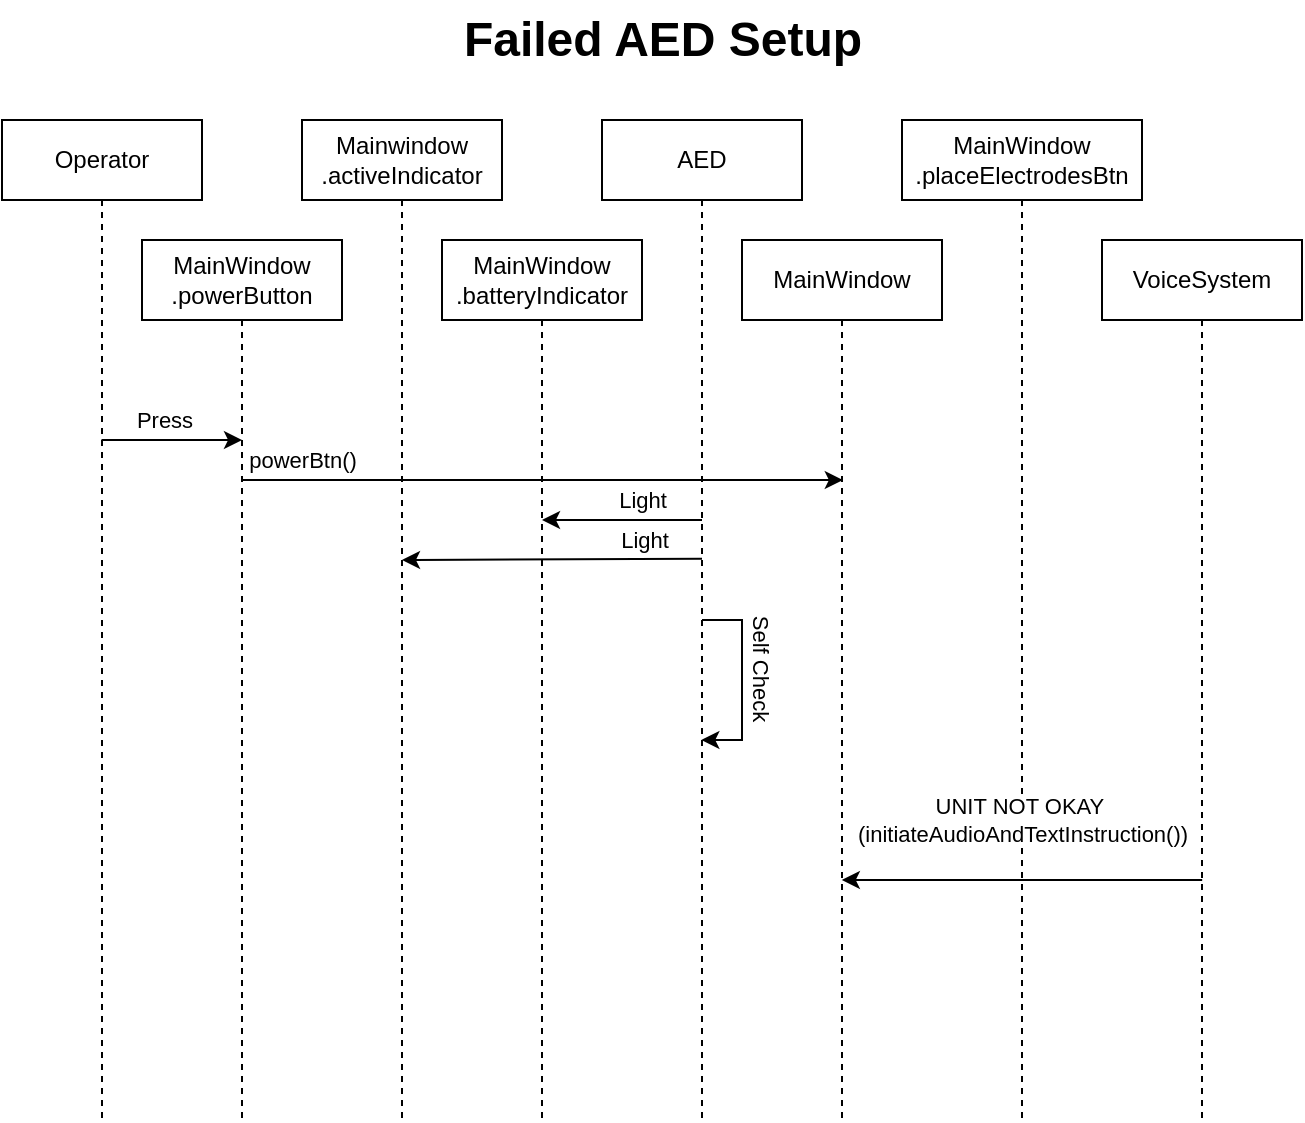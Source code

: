 <mxfile version="22.1.5" type="google">
  <diagram id="C5RBs43oDa-KdzZeNtuy" name="Page-1">
    <mxGraphModel grid="1" page="1" gridSize="10" guides="1" tooltips="1" connect="1" arrows="1" fold="1" pageScale="1" pageWidth="827" pageHeight="1169" math="0" shadow="0">
      <root>
        <mxCell id="WIyWlLk6GJQsqaUBKTNV-0" />
        <mxCell id="WIyWlLk6GJQsqaUBKTNV-1" parent="WIyWlLk6GJQsqaUBKTNV-0" />
        <mxCell id="Ii6EBYF0BPZbq6cMydTG-0" value="Operator" style="shape=umlLifeline;perimeter=lifelinePerimeter;whiteSpace=wrap;html=1;container=0;dropTarget=0;collapsible=0;recursiveResize=0;outlineConnect=0;portConstraint=eastwest;newEdgeStyle={&quot;edgeStyle&quot;:&quot;elbowEdgeStyle&quot;,&quot;elbow&quot;:&quot;vertical&quot;,&quot;curved&quot;:0,&quot;rounded&quot;:0};" vertex="1" parent="WIyWlLk6GJQsqaUBKTNV-1">
          <mxGeometry x="100" y="60" width="100" height="500" as="geometry" />
        </mxCell>
        <mxCell id="Ii6EBYF0BPZbq6cMydTG-2" value="&lt;div&gt;AED&lt;/div&gt;" style="shape=umlLifeline;perimeter=lifelinePerimeter;whiteSpace=wrap;html=1;container=0;dropTarget=0;collapsible=0;recursiveResize=0;outlineConnect=0;portConstraint=eastwest;newEdgeStyle={&quot;edgeStyle&quot;:&quot;elbowEdgeStyle&quot;,&quot;elbow&quot;:&quot;vertical&quot;,&quot;curved&quot;:0,&quot;rounded&quot;:0};" vertex="1" parent="WIyWlLk6GJQsqaUBKTNV-1">
          <mxGeometry x="400" y="60" width="100" height="500" as="geometry" />
        </mxCell>
        <mxCell id="Ii6EBYF0BPZbq6cMydTG-4" value="VoiceSystem" style="shape=umlLifeline;perimeter=lifelinePerimeter;whiteSpace=wrap;html=1;container=0;dropTarget=0;collapsible=0;recursiveResize=0;outlineConnect=0;portConstraint=eastwest;newEdgeStyle={&quot;edgeStyle&quot;:&quot;elbowEdgeStyle&quot;,&quot;elbow&quot;:&quot;vertical&quot;,&quot;curved&quot;:0,&quot;rounded&quot;:0};" vertex="1" parent="WIyWlLk6GJQsqaUBKTNV-1">
          <mxGeometry x="650" y="120" width="100" height="440" as="geometry" />
        </mxCell>
        <mxCell id="Ii6EBYF0BPZbq6cMydTG-7" value="MainWindow" style="shape=umlLifeline;perimeter=lifelinePerimeter;whiteSpace=wrap;html=1;container=0;dropTarget=0;collapsible=0;recursiveResize=0;outlineConnect=0;portConstraint=eastwest;newEdgeStyle={&quot;edgeStyle&quot;:&quot;elbowEdgeStyle&quot;,&quot;elbow&quot;:&quot;vertical&quot;,&quot;curved&quot;:0,&quot;rounded&quot;:0};" vertex="1" parent="WIyWlLk6GJQsqaUBKTNV-1">
          <mxGeometry x="470" y="120" width="100" height="440" as="geometry" />
        </mxCell>
        <mxCell id="Ii6EBYF0BPZbq6cMydTG-8" value="Failed AED Setup" style="text;strokeColor=none;fillColor=none;html=1;fontSize=24;fontStyle=1;verticalAlign=middle;align=center;" vertex="1" parent="WIyWlLk6GJQsqaUBKTNV-1">
          <mxGeometry x="210" width="440" height="40" as="geometry" />
        </mxCell>
        <mxCell id="Ii6EBYF0BPZbq6cMydTG-9" value="&lt;div&gt;MainWindow&lt;/div&gt;&lt;div&gt;.powerButton&lt;/div&gt;" style="shape=umlLifeline;perimeter=lifelinePerimeter;whiteSpace=wrap;html=1;container=0;dropTarget=0;collapsible=0;recursiveResize=0;outlineConnect=0;portConstraint=eastwest;newEdgeStyle={&quot;edgeStyle&quot;:&quot;elbowEdgeStyle&quot;,&quot;elbow&quot;:&quot;vertical&quot;,&quot;curved&quot;:0,&quot;rounded&quot;:0};" vertex="1" parent="WIyWlLk6GJQsqaUBKTNV-1">
          <mxGeometry x="170" y="120" width="100" height="440" as="geometry" />
        </mxCell>
        <mxCell id="Ii6EBYF0BPZbq6cMydTG-10" value="" style="endArrow=classic;html=1;rounded=0;" edge="1" parent="WIyWlLk6GJQsqaUBKTNV-1">
          <mxGeometry width="50" height="50" relative="1" as="geometry">
            <mxPoint x="149.759" y="220.0" as="sourcePoint" />
            <mxPoint x="219.759" y="220.0" as="targetPoint" />
            <Array as="points">
              <mxPoint x="220" y="220" />
            </Array>
          </mxGeometry>
        </mxCell>
        <mxCell id="Ii6EBYF0BPZbq6cMydTG-11" value="Press" style="edgeLabel;html=1;align=center;verticalAlign=middle;resizable=0;points=[];" connectable="0" vertex="1" parent="Ii6EBYF0BPZbq6cMydTG-10">
          <mxGeometry x="-0.209" relative="1" as="geometry">
            <mxPoint x="3" y="-10" as="offset" />
          </mxGeometry>
        </mxCell>
        <mxCell id="Ii6EBYF0BPZbq6cMydTG-12" value="&lt;div&gt;Mainwindow&lt;/div&gt;&lt;div&gt;.activeIndicator&lt;br&gt;&lt;/div&gt;" style="shape=umlLifeline;perimeter=lifelinePerimeter;whiteSpace=wrap;html=1;container=0;dropTarget=0;collapsible=0;recursiveResize=0;outlineConnect=0;portConstraint=eastwest;newEdgeStyle={&quot;edgeStyle&quot;:&quot;elbowEdgeStyle&quot;,&quot;elbow&quot;:&quot;vertical&quot;,&quot;curved&quot;:0,&quot;rounded&quot;:0};" vertex="1" parent="WIyWlLk6GJQsqaUBKTNV-1">
          <mxGeometry x="250" y="60" width="100" height="500" as="geometry" />
        </mxCell>
        <mxCell id="Ii6EBYF0BPZbq6cMydTG-13" value="&lt;div&gt;MainWindow&lt;/div&gt;&lt;div&gt;.batteryIndicator&lt;br&gt;&lt;/div&gt;" style="shape=umlLifeline;perimeter=lifelinePerimeter;whiteSpace=wrap;html=1;container=0;dropTarget=0;collapsible=0;recursiveResize=0;outlineConnect=0;portConstraint=eastwest;newEdgeStyle={&quot;edgeStyle&quot;:&quot;elbowEdgeStyle&quot;,&quot;elbow&quot;:&quot;vertical&quot;,&quot;curved&quot;:0,&quot;rounded&quot;:0};" vertex="1" parent="WIyWlLk6GJQsqaUBKTNV-1">
          <mxGeometry x="320" y="120" width="100" height="440" as="geometry" />
        </mxCell>
        <mxCell id="Ii6EBYF0BPZbq6cMydTG-14" value="" style="endArrow=classic;html=1;rounded=0;exitX=0.5;exitY=0.121;exitDx=0;exitDy=0;exitPerimeter=0;" edge="1" parent="WIyWlLk6GJQsqaUBKTNV-1">
          <mxGeometry width="50" height="50" relative="1" as="geometry">
            <mxPoint x="450" y="279.4" as="sourcePoint" />
            <mxPoint x="300" y="280" as="targetPoint" />
          </mxGeometry>
        </mxCell>
        <mxCell id="Ii6EBYF0BPZbq6cMydTG-15" value="Light" style="edgeLabel;html=1;align=center;verticalAlign=middle;resizable=0;points=[];" connectable="0" vertex="1" parent="Ii6EBYF0BPZbq6cMydTG-14">
          <mxGeometry x="-0.393" y="1" relative="1" as="geometry">
            <mxPoint x="16" y="-11" as="offset" />
          </mxGeometry>
        </mxCell>
        <mxCell id="Ii6EBYF0BPZbq6cMydTG-16" value="" style="endArrow=classic;html=1;rounded=0;exitX=0.5;exitY=0.121;exitDx=0;exitDy=0;exitPerimeter=0;" edge="1" parent="WIyWlLk6GJQsqaUBKTNV-1">
          <mxGeometry width="50" height="50" relative="1" as="geometry">
            <mxPoint x="450" y="260" as="sourcePoint" />
            <mxPoint x="370" y="260" as="targetPoint" />
          </mxGeometry>
        </mxCell>
        <mxCell id="Ii6EBYF0BPZbq6cMydTG-17" value="Light" style="edgeLabel;html=1;align=center;verticalAlign=middle;resizable=0;points=[];" connectable="0" vertex="1" parent="Ii6EBYF0BPZbq6cMydTG-16">
          <mxGeometry x="-0.393" y="1" relative="1" as="geometry">
            <mxPoint x="-6" y="-11" as="offset" />
          </mxGeometry>
        </mxCell>
        <mxCell id="Ii6EBYF0BPZbq6cMydTG-18" value="" style="endArrow=classic;html=1;rounded=0;" edge="1" parent="WIyWlLk6GJQsqaUBKTNV-1" source="Ii6EBYF0BPZbq6cMydTG-2">
          <mxGeometry width="50" height="50" relative="1" as="geometry">
            <mxPoint x="449.667" y="320" as="sourcePoint" />
            <mxPoint x="449.667" y="370" as="targetPoint" />
            <Array as="points">
              <mxPoint x="470" y="310" />
              <mxPoint x="470" y="370" />
            </Array>
          </mxGeometry>
        </mxCell>
        <mxCell id="Ii6EBYF0BPZbq6cMydTG-19" value="&lt;div&gt;Self Check&lt;/div&gt;" style="edgeLabel;html=1;align=center;verticalAlign=middle;resizable=0;points=[];rotation=90;" connectable="0" vertex="1" parent="Ii6EBYF0BPZbq6cMydTG-18">
          <mxGeometry x="-0.228" y="4" relative="1" as="geometry">
            <mxPoint x="6" y="5" as="offset" />
          </mxGeometry>
        </mxCell>
        <mxCell id="Ii6EBYF0BPZbq6cMydTG-22" value="" style="endArrow=classic;html=1;rounded=0;" edge="1" parent="WIyWlLk6GJQsqaUBKTNV-1">
          <mxGeometry width="50" height="50" relative="1" as="geometry">
            <mxPoint x="700.09" y="440" as="sourcePoint" />
            <mxPoint x="519.914" y="440" as="targetPoint" />
          </mxGeometry>
        </mxCell>
        <mxCell id="Ii6EBYF0BPZbq6cMydTG-24" value="&lt;div&gt;MainWindow&lt;/div&gt;&lt;div&gt;.placeElectrodesBtn&lt;br&gt;&lt;/div&gt;" style="shape=umlLifeline;perimeter=lifelinePerimeter;whiteSpace=wrap;html=1;container=0;dropTarget=0;collapsible=0;recursiveResize=0;outlineConnect=0;portConstraint=eastwest;newEdgeStyle={&quot;edgeStyle&quot;:&quot;elbowEdgeStyle&quot;,&quot;elbow&quot;:&quot;vertical&quot;,&quot;curved&quot;:0,&quot;rounded&quot;:0};" vertex="1" parent="WIyWlLk6GJQsqaUBKTNV-1">
          <mxGeometry x="550" y="60" width="120" height="500" as="geometry" />
        </mxCell>
        <mxCell id="Ii6EBYF0BPZbq6cMydTG-25" value="&lt;div&gt;UNIT NOT OKAY&amp;nbsp;&lt;/div&gt;&lt;div&gt;(initiateAudioAndTextInstruction())&lt;/div&gt;" style="edgeLabel;html=1;align=center;verticalAlign=middle;resizable=0;points=[];" connectable="0" vertex="1" parent="WIyWlLk6GJQsqaUBKTNV-1">
          <mxGeometry x="610.003" y="410" as="geometry" />
        </mxCell>
        <mxCell id="Ii6EBYF0BPZbq6cMydTG-68" value="" style="endArrow=classic;html=1;rounded=0;" edge="1" parent="WIyWlLk6GJQsqaUBKTNV-1">
          <mxGeometry width="50" height="50" relative="1" as="geometry">
            <mxPoint x="219.592" y="240" as="sourcePoint" />
            <mxPoint x="520.41" y="240" as="targetPoint" />
          </mxGeometry>
        </mxCell>
        <mxCell id="Ii6EBYF0BPZbq6cMydTG-69" value="powerBtn()" style="edgeLabel;html=1;align=center;verticalAlign=middle;resizable=0;points=[];" connectable="0" vertex="1" parent="Ii6EBYF0BPZbq6cMydTG-68">
          <mxGeometry x="-0.792" y="-1" relative="1" as="geometry">
            <mxPoint x="-1" y="-11" as="offset" />
          </mxGeometry>
        </mxCell>
      </root>
    </mxGraphModel>
  </diagram>
</mxfile>
